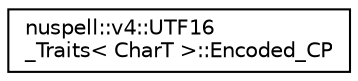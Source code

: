 digraph "Graphical Class Hierarchy"
{
 // LATEX_PDF_SIZE
  edge [fontname="Helvetica",fontsize="10",labelfontname="Helvetica",labelfontsize="10"];
  node [fontname="Helvetica",fontsize="10",shape=record];
  rankdir="LR";
  Node0 [label="nuspell::v4::UTF16\l_Traits\< CharT \>::Encoded_CP",height=0.2,width=0.4,color="black", fillcolor="white", style="filled",URL="$structnuspell_1_1v4_1_1_u_t_f16___traits_1_1_encoded___c_p.html",tooltip=" "];
}
